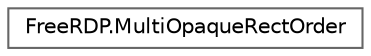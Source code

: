 digraph "Graphical Class Hierarchy"
{
 // LATEX_PDF_SIZE
  bgcolor="transparent";
  edge [fontname=Helvetica,fontsize=10,labelfontname=Helvetica,labelfontsize=10];
  node [fontname=Helvetica,fontsize=10,shape=box,height=0.2,width=0.4];
  rankdir="LR";
  Node0 [id="Node000000",label="FreeRDP.MultiOpaqueRectOrder",height=0.2,width=0.4,color="grey40", fillcolor="white", style="filled",URL="$struct_free_r_d_p_1_1_multi_opaque_rect_order.html",tooltip=" "];
}
